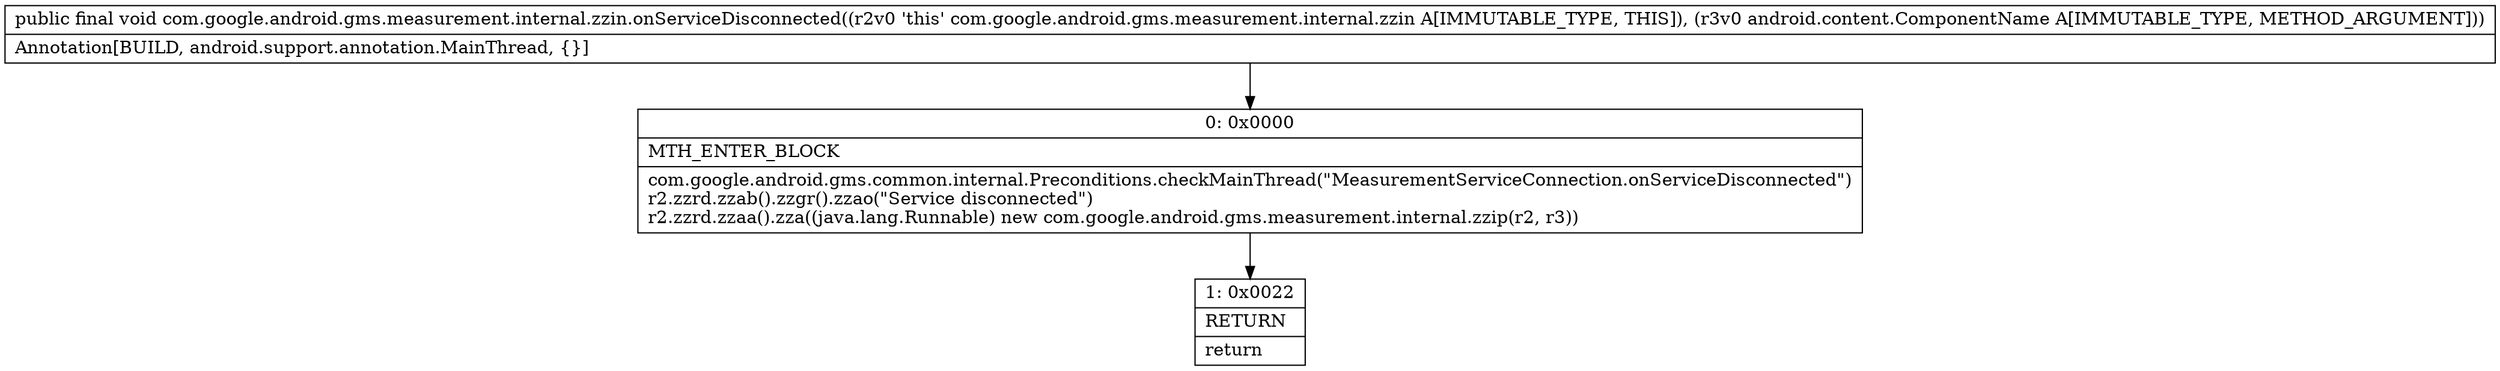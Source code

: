 digraph "CFG forcom.google.android.gms.measurement.internal.zzin.onServiceDisconnected(Landroid\/content\/ComponentName;)V" {
Node_0 [shape=record,label="{0\:\ 0x0000|MTH_ENTER_BLOCK\l|com.google.android.gms.common.internal.Preconditions.checkMainThread(\"MeasurementServiceConnection.onServiceDisconnected\")\lr2.zzrd.zzab().zzgr().zzao(\"Service disconnected\")\lr2.zzrd.zzaa().zza((java.lang.Runnable) new com.google.android.gms.measurement.internal.zzip(r2, r3))\l}"];
Node_1 [shape=record,label="{1\:\ 0x0022|RETURN\l|return\l}"];
MethodNode[shape=record,label="{public final void com.google.android.gms.measurement.internal.zzin.onServiceDisconnected((r2v0 'this' com.google.android.gms.measurement.internal.zzin A[IMMUTABLE_TYPE, THIS]), (r3v0 android.content.ComponentName A[IMMUTABLE_TYPE, METHOD_ARGUMENT]))  | Annotation[BUILD, android.support.annotation.MainThread, \{\}]\l}"];
MethodNode -> Node_0;
Node_0 -> Node_1;
}

